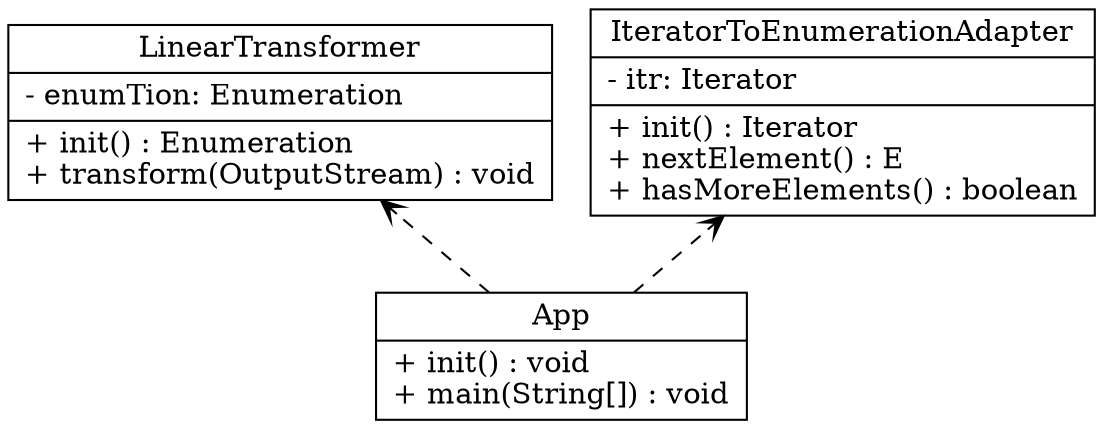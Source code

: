 digraph model{
rankdir = BT;
App [
shape="record",
label = "{App| + init() : void\l+ main(String[]) : void\l}"
];

LinearTransformer [
shape="record",
label = "{LinearTransformer| - enumTion: Enumeration\l|+ init() : Enumeration\l+ transform(OutputStream) : void\l}"
];

IteratorToEnumerationAdapter [
shape="record",
label = "{IteratorToEnumerationAdapter| - itr: Iterator\l|+ init() : Iterator\l+ nextElement() : E\l+ hasMoreElements() : boolean\l}"
];

//writing relations between classes now
App -> IteratorToEnumerationAdapter [arrowhead = "vee", style = "dashed"];
App -> LinearTransformer [arrowhead = "vee", style = "dashed"];
}